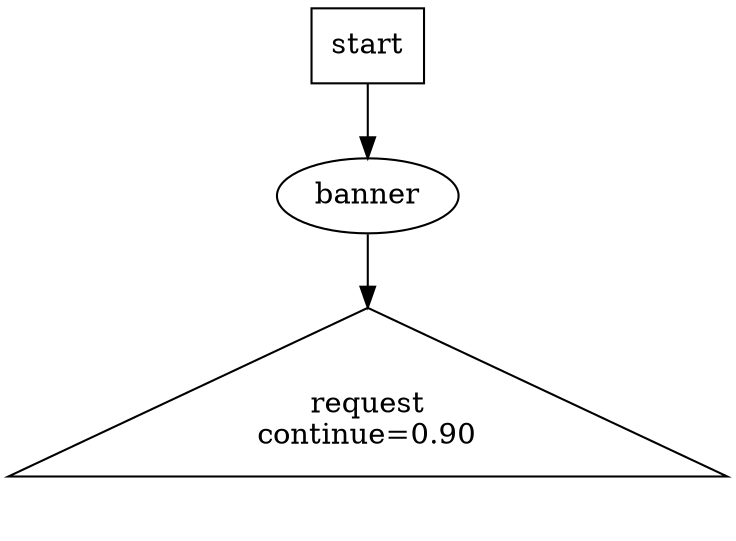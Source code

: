 digraph G {
    start [label="start", shape=box];
    banner [label="banner"];
    request [label="request\ncontinue=0.90", shape=triangle];
    start -> banner;
    banner -> request;
}